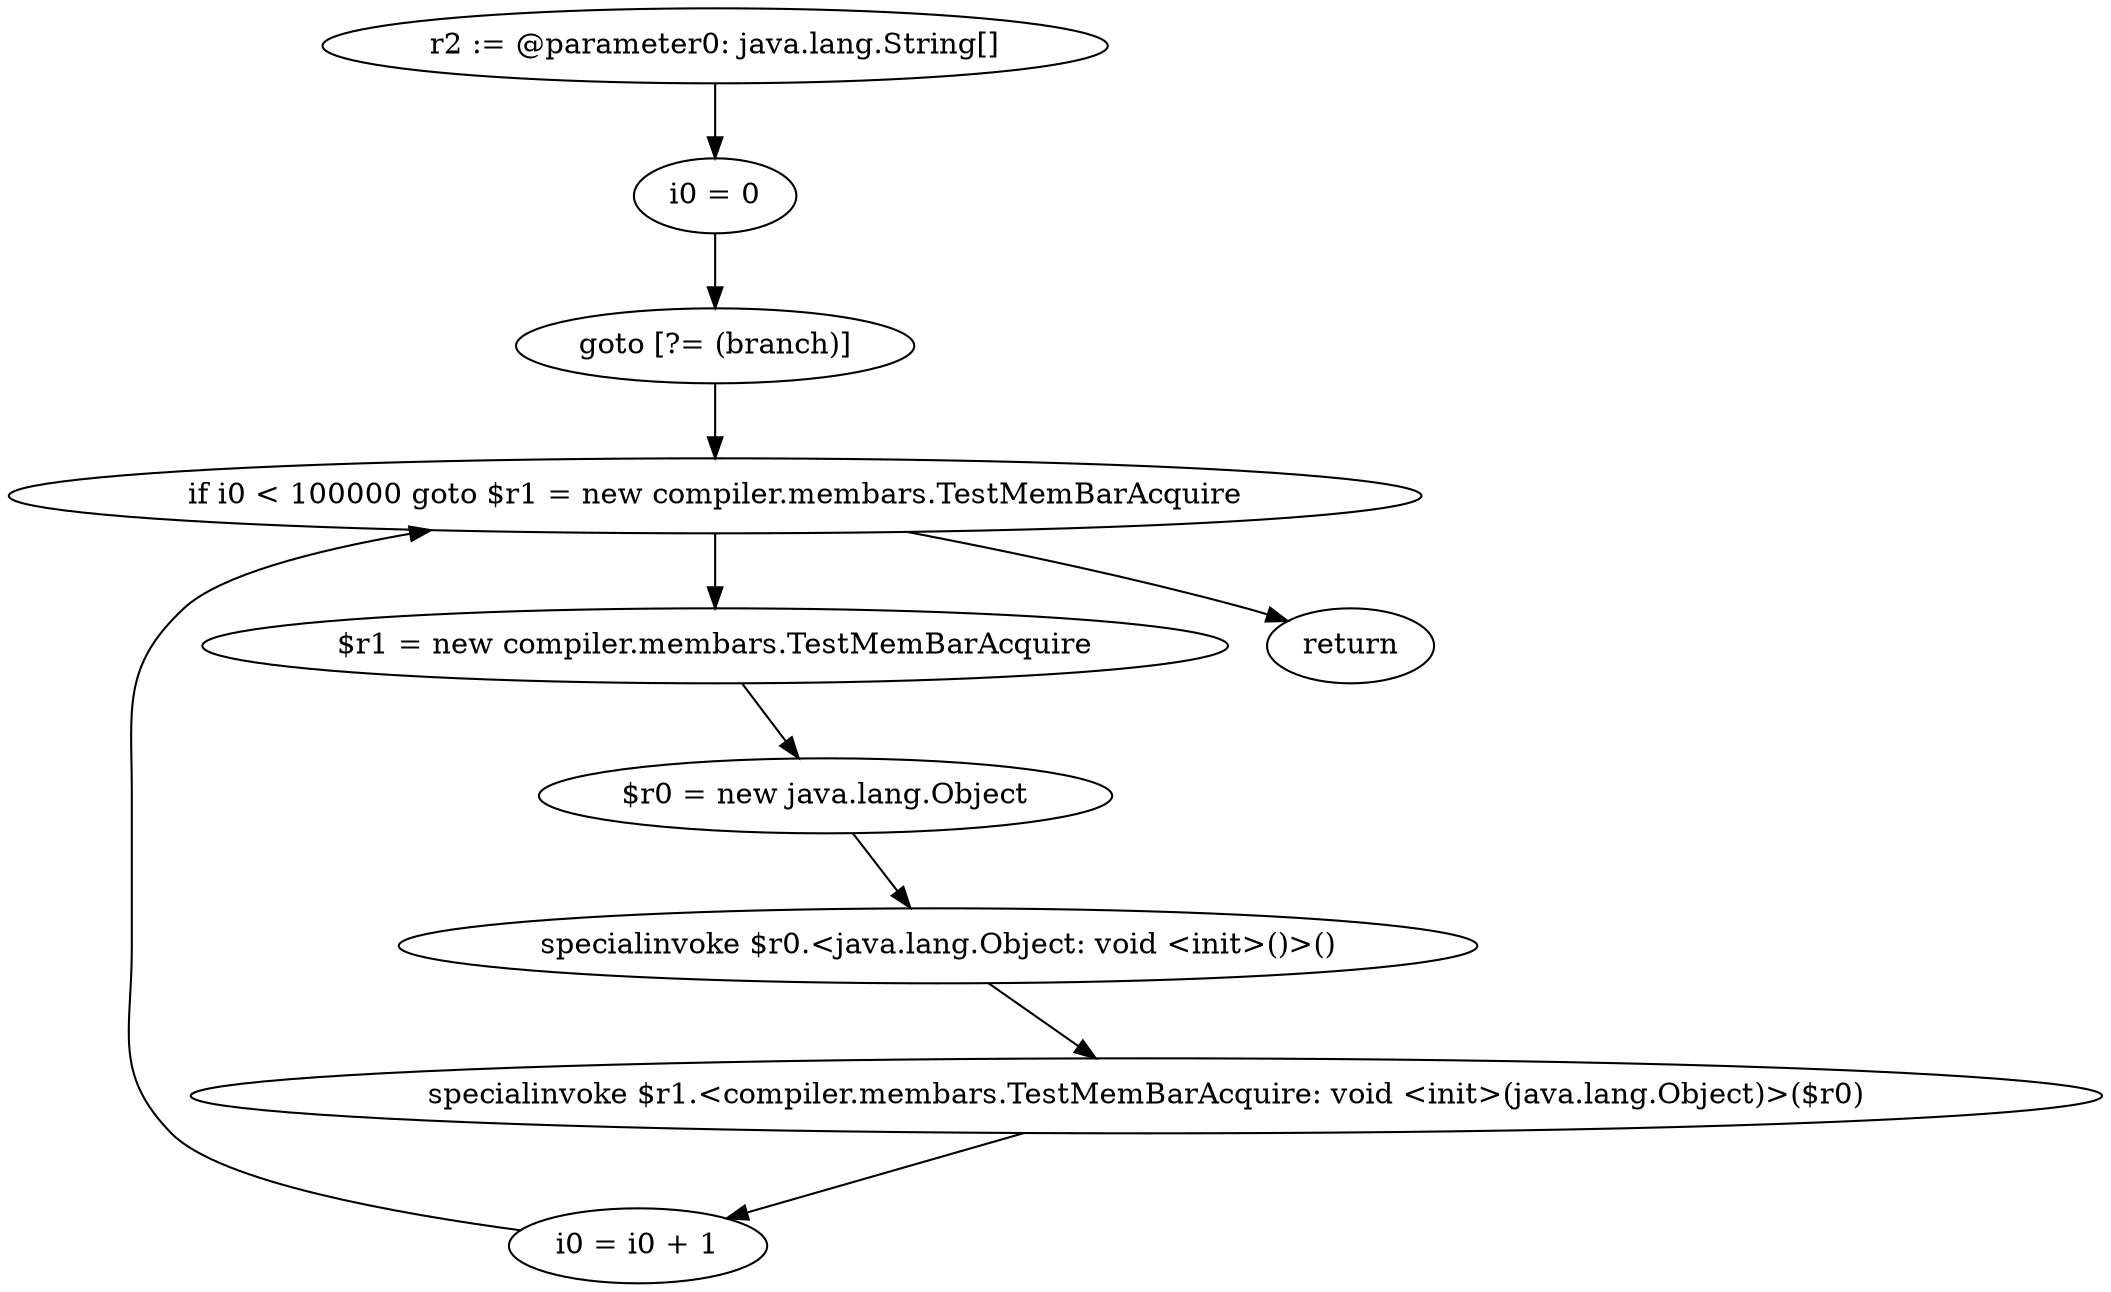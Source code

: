 digraph "unitGraph" {
    "r2 := @parameter0: java.lang.String[]"
    "i0 = 0"
    "goto [?= (branch)]"
    "$r1 = new compiler.membars.TestMemBarAcquire"
    "$r0 = new java.lang.Object"
    "specialinvoke $r0.<java.lang.Object: void <init>()>()"
    "specialinvoke $r1.<compiler.membars.TestMemBarAcquire: void <init>(java.lang.Object)>($r0)"
    "i0 = i0 + 1"
    "if i0 < 100000 goto $r1 = new compiler.membars.TestMemBarAcquire"
    "return"
    "r2 := @parameter0: java.lang.String[]"->"i0 = 0";
    "i0 = 0"->"goto [?= (branch)]";
    "goto [?= (branch)]"->"if i0 < 100000 goto $r1 = new compiler.membars.TestMemBarAcquire";
    "$r1 = new compiler.membars.TestMemBarAcquire"->"$r0 = new java.lang.Object";
    "$r0 = new java.lang.Object"->"specialinvoke $r0.<java.lang.Object: void <init>()>()";
    "specialinvoke $r0.<java.lang.Object: void <init>()>()"->"specialinvoke $r1.<compiler.membars.TestMemBarAcquire: void <init>(java.lang.Object)>($r0)";
    "specialinvoke $r1.<compiler.membars.TestMemBarAcquire: void <init>(java.lang.Object)>($r0)"->"i0 = i0 + 1";
    "i0 = i0 + 1"->"if i0 < 100000 goto $r1 = new compiler.membars.TestMemBarAcquire";
    "if i0 < 100000 goto $r1 = new compiler.membars.TestMemBarAcquire"->"return";
    "if i0 < 100000 goto $r1 = new compiler.membars.TestMemBarAcquire"->"$r1 = new compiler.membars.TestMemBarAcquire";
}
